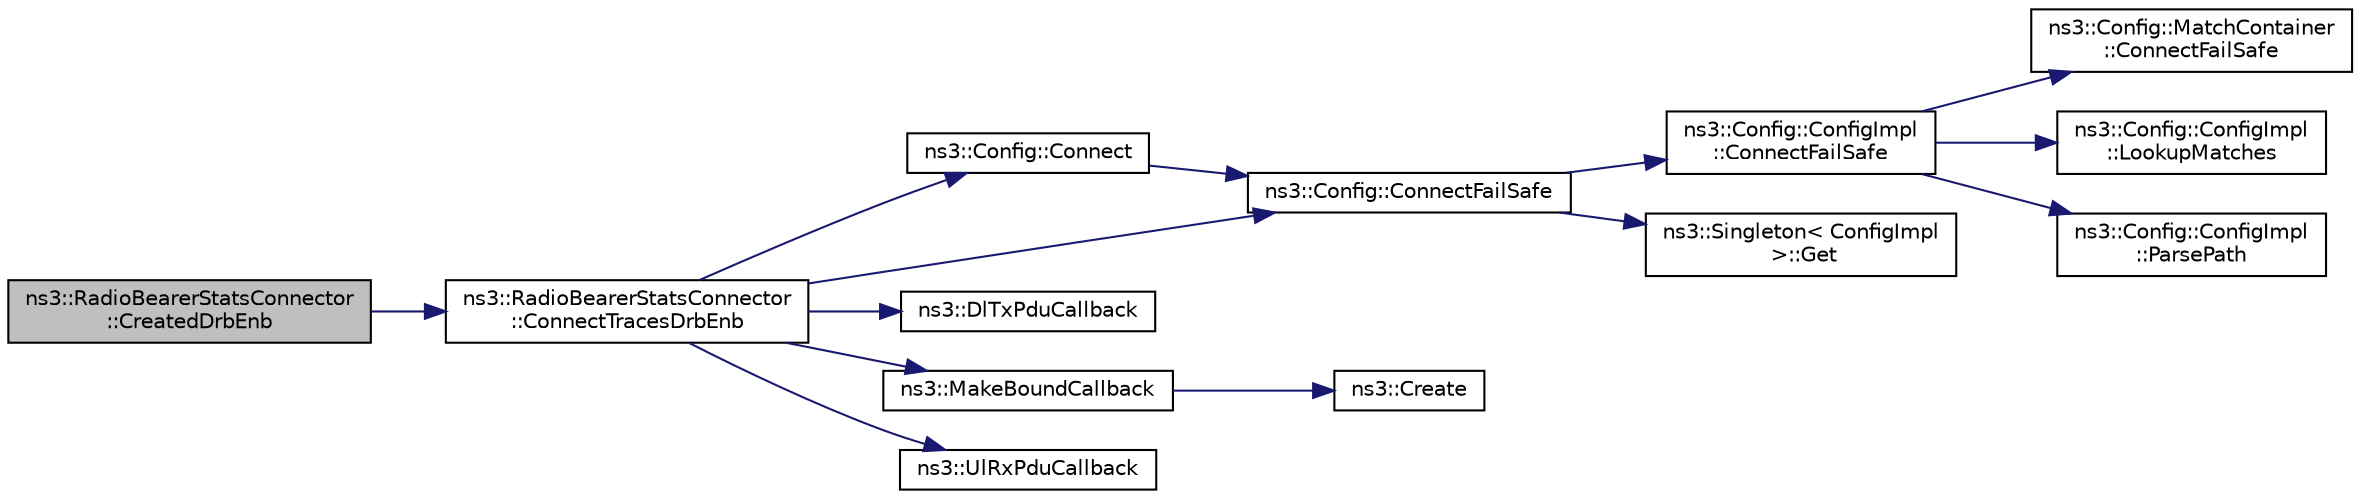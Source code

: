 digraph "ns3::RadioBearerStatsConnector::CreatedDrbEnb"
{
 // LATEX_PDF_SIZE
  edge [fontname="Helvetica",fontsize="10",labelfontname="Helvetica",labelfontsize="10"];
  node [fontname="Helvetica",fontsize="10",shape=record];
  rankdir="LR";
  Node1 [label="ns3::RadioBearerStatsConnector\l::CreatedDrbEnb",height=0.2,width=0.4,color="black", fillcolor="grey75", style="filled", fontcolor="black",tooltip="Function hooked to DrbCreated trace source at UE manager in eNB RRC, which is fired when DRB is creat..."];
  Node1 -> Node2 [color="midnightblue",fontsize="10",style="solid",fontname="Helvetica"];
  Node2 [label="ns3::RadioBearerStatsConnector\l::ConnectTracesDrbEnb",height=0.2,width=0.4,color="black", fillcolor="white", style="filled",URL="$classns3_1_1_radio_bearer_stats_connector.html#a11712a16157f220f33b95e1c4f0aa952",tooltip="Connects DRB trace sources at eNB to RLC and PDCP calculators."];
  Node2 -> Node3 [color="midnightblue",fontsize="10",style="solid",fontname="Helvetica"];
  Node3 [label="ns3::Config::Connect",height=0.2,width=0.4,color="black", fillcolor="white", style="filled",URL="$group__config.html#ga4014f151241cd0939b6cb64409605736",tooltip=" "];
  Node3 -> Node4 [color="midnightblue",fontsize="10",style="solid",fontname="Helvetica"];
  Node4 [label="ns3::Config::ConnectFailSafe",height=0.2,width=0.4,color="black", fillcolor="white", style="filled",URL="$namespacens3_1_1_config.html#aad60d6903a15881b81e982ad5312114a",tooltip="This function will attempt to find all trace sources which match the input path and will then connect..."];
  Node4 -> Node5 [color="midnightblue",fontsize="10",style="solid",fontname="Helvetica"];
  Node5 [label="ns3::Config::ConfigImpl\l::ConnectFailSafe",height=0.2,width=0.4,color="black", fillcolor="white", style="filled",URL="$classns3_1_1_config_1_1_config_impl.html#a5761c70117341e4ea296917bc095e6c0",tooltip="This function will attempt to find all trace sources which match the input path and will then connect..."];
  Node5 -> Node6 [color="midnightblue",fontsize="10",style="solid",fontname="Helvetica"];
  Node6 [label="ns3::Config::MatchContainer\l::ConnectFailSafe",height=0.2,width=0.4,color="black", fillcolor="white", style="filled",URL="$classns3_1_1_config_1_1_match_container.html#a8f3c268d2e6a9daec975497d200ec324",tooltip="Connect the specified sink to all the objects stored in this container."];
  Node5 -> Node7 [color="midnightblue",fontsize="10",style="solid",fontname="Helvetica"];
  Node7 [label="ns3::Config::ConfigImpl\l::LookupMatches",height=0.2,width=0.4,color="black", fillcolor="white", style="filled",URL="$classns3_1_1_config_1_1_config_impl.html#aef8d461e235704cdeb8a85581ba249fb",tooltip=" "];
  Node5 -> Node8 [color="midnightblue",fontsize="10",style="solid",fontname="Helvetica"];
  Node8 [label="ns3::Config::ConfigImpl\l::ParsePath",height=0.2,width=0.4,color="black", fillcolor="white", style="filled",URL="$classns3_1_1_config_1_1_config_impl.html#ab482a563857309e0e70beba3af32be71",tooltip="Break a Config path into the leading path and the last leaf token."];
  Node4 -> Node9 [color="midnightblue",fontsize="10",style="solid",fontname="Helvetica"];
  Node9 [label="ns3::Singleton\< ConfigImpl\l \>::Get",height=0.2,width=0.4,color="black", fillcolor="white", style="filled",URL="$classns3_1_1_singleton.html#a80a2cd3c25a27ea72add7a9f7a141ffa",tooltip="Get a pointer to the singleton instance."];
  Node2 -> Node4 [color="midnightblue",fontsize="10",style="solid",fontname="Helvetica"];
  Node2 -> Node10 [color="midnightblue",fontsize="10",style="solid",fontname="Helvetica"];
  Node10 [label="ns3::DlTxPduCallback",height=0.2,width=0.4,color="black", fillcolor="white", style="filled",URL="$namespacens3.html#a7de82f7ed9986b9bcb67951f61e02ff4",tooltip="Callback function for DL TX statistics for both RLC and PDCP."];
  Node2 -> Node11 [color="midnightblue",fontsize="10",style="solid",fontname="Helvetica"];
  Node11 [label="ns3::MakeBoundCallback",height=0.2,width=0.4,color="black", fillcolor="white", style="filled",URL="$group__makeboundcallback.html#ga1725d6362e6065faa0709f7c93f8d770",tooltip="Make Callbacks with one bound argument."];
  Node11 -> Node12 [color="midnightblue",fontsize="10",style="solid",fontname="Helvetica"];
  Node12 [label="ns3::Create",height=0.2,width=0.4,color="black", fillcolor="white", style="filled",URL="$group__ptr.html#ga086d8d4a76485a155f0408b85dcebede",tooltip="Create class instances by constructors with varying numbers of arguments and return them by Ptr."];
  Node2 -> Node13 [color="midnightblue",fontsize="10",style="solid",fontname="Helvetica"];
  Node13 [label="ns3::UlRxPduCallback",height=0.2,width=0.4,color="black", fillcolor="white", style="filled",URL="$namespacens3.html#a269527c03607c9c885d7cff7667ec5e0",tooltip="Callback function for UL RX statistics for both RLC and PDCP."];
}
